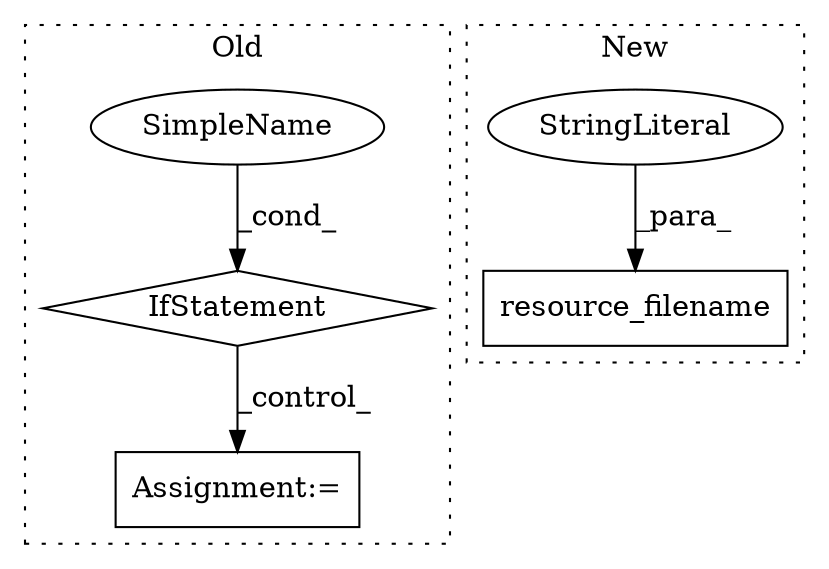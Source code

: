 digraph G {
subgraph cluster0 {
1 [label="IfStatement" a="25" s="570,601" l="4,2" shape="diamond"];
4 [label="SimpleName" a="42" s="" l="" shape="ellipse"];
5 [label="Assignment:=" a="7" s="791" l="1" shape="box"];
label = "Old";
style="dotted";
}
subgraph cluster1 {
2 [label="resource_filename" a="32" s="620,658" l="18,1" shape="box"];
3 [label="StringLiteral" a="45" s="647" l="11" shape="ellipse"];
label = "New";
style="dotted";
}
1 -> 5 [label="_control_"];
3 -> 2 [label="_para_"];
4 -> 1 [label="_cond_"];
}